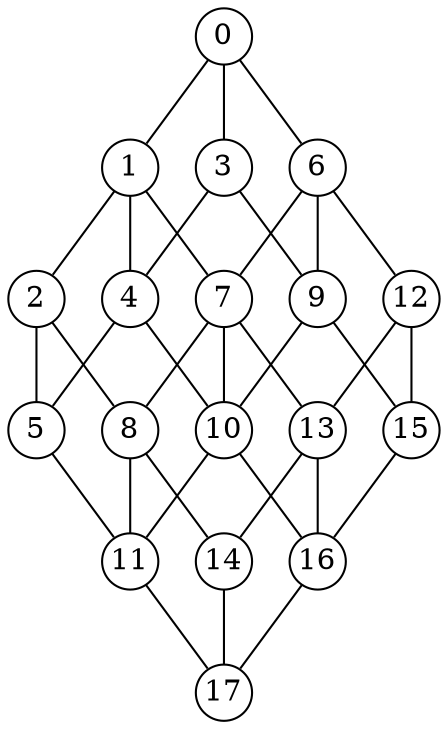 digraph {
node [ shape=circle, fixedsize=true, width=0.37 ]
edge [ arrowhead=none ]
0 -> {1; 3; 6;}
1 -> {2; 4; 7;}
2 -> {5; 8;}
3 -> {4; 9;}
4 -> {5; 10;}
5 -> 11
6 -> {7; 9; 12;}
7 -> {8; 10; 13;}
8 -> {14; 11;}
9 -> {10; 15;}
10 -> {11; 16;}
11 -> 17
12 -> {13; 15}
13 -> {14; 16}
14 -> 17
15 -> 16
16 -> 17
0 [ pos = "6.00,0.00!" ]
1 [ pos = "5.10,0.30!" ]
2 [ pos = "4.20,0.60!" ]
3 [ pos = "6.60,0.60!" ]
4 [ pos = "5.70,0.90!" ]
5 [ pos = "4.80,1.20!" ]
6 [ pos = "6.30,1.53!" ]
7 [ pos = "5.40,1.83!" ]
8 [ pos = "4.50,2.13!" ]
9 [ pos = "6.90,2.13!" ]
10 [ pos = "6.00,2.43!" ]
11 [ pos = "5.10,2.73!" ]
12 [ pos = "6.60,3.06!" ]
13 [ pos = "5.70,3.36!" ]
14 [ pos = "4.80,3.66!" ]
15 [ pos = "7.20,3.66!" ]
16 [ pos = "6.30,3.96!" ]
17 [ pos = "5.40,4.26!" ]
}
